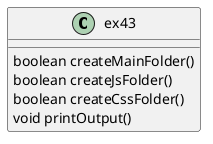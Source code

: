 @startuml
'https://plantuml.com/sequence-diagram

class ex43 {
boolean createMainFolder()
boolean createJsFolder()
boolean createCssFolder()
void printOutput()
}
@enduml